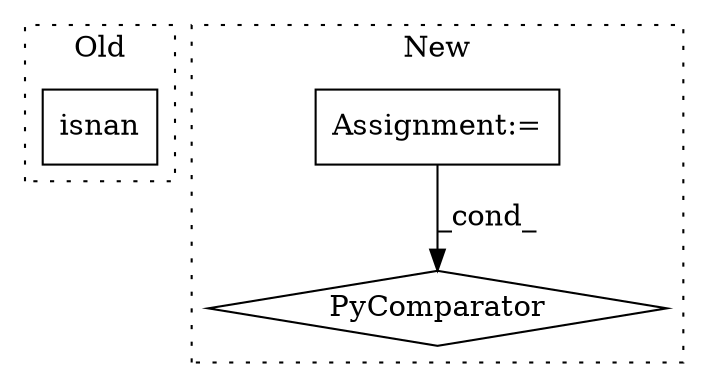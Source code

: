 digraph G {
subgraph cluster0 {
1 [label="isnan" a="32" s="16545,16555" l="6,1" shape="box"];
label = "Old";
style="dotted";
}
subgraph cluster1 {
2 [label="PyComparator" a="113" s="16740" l="79" shape="diamond"];
3 [label="Assignment:=" a="7" s="16474" l="13" shape="box"];
label = "New";
style="dotted";
}
3 -> 2 [label="_cond_"];
}